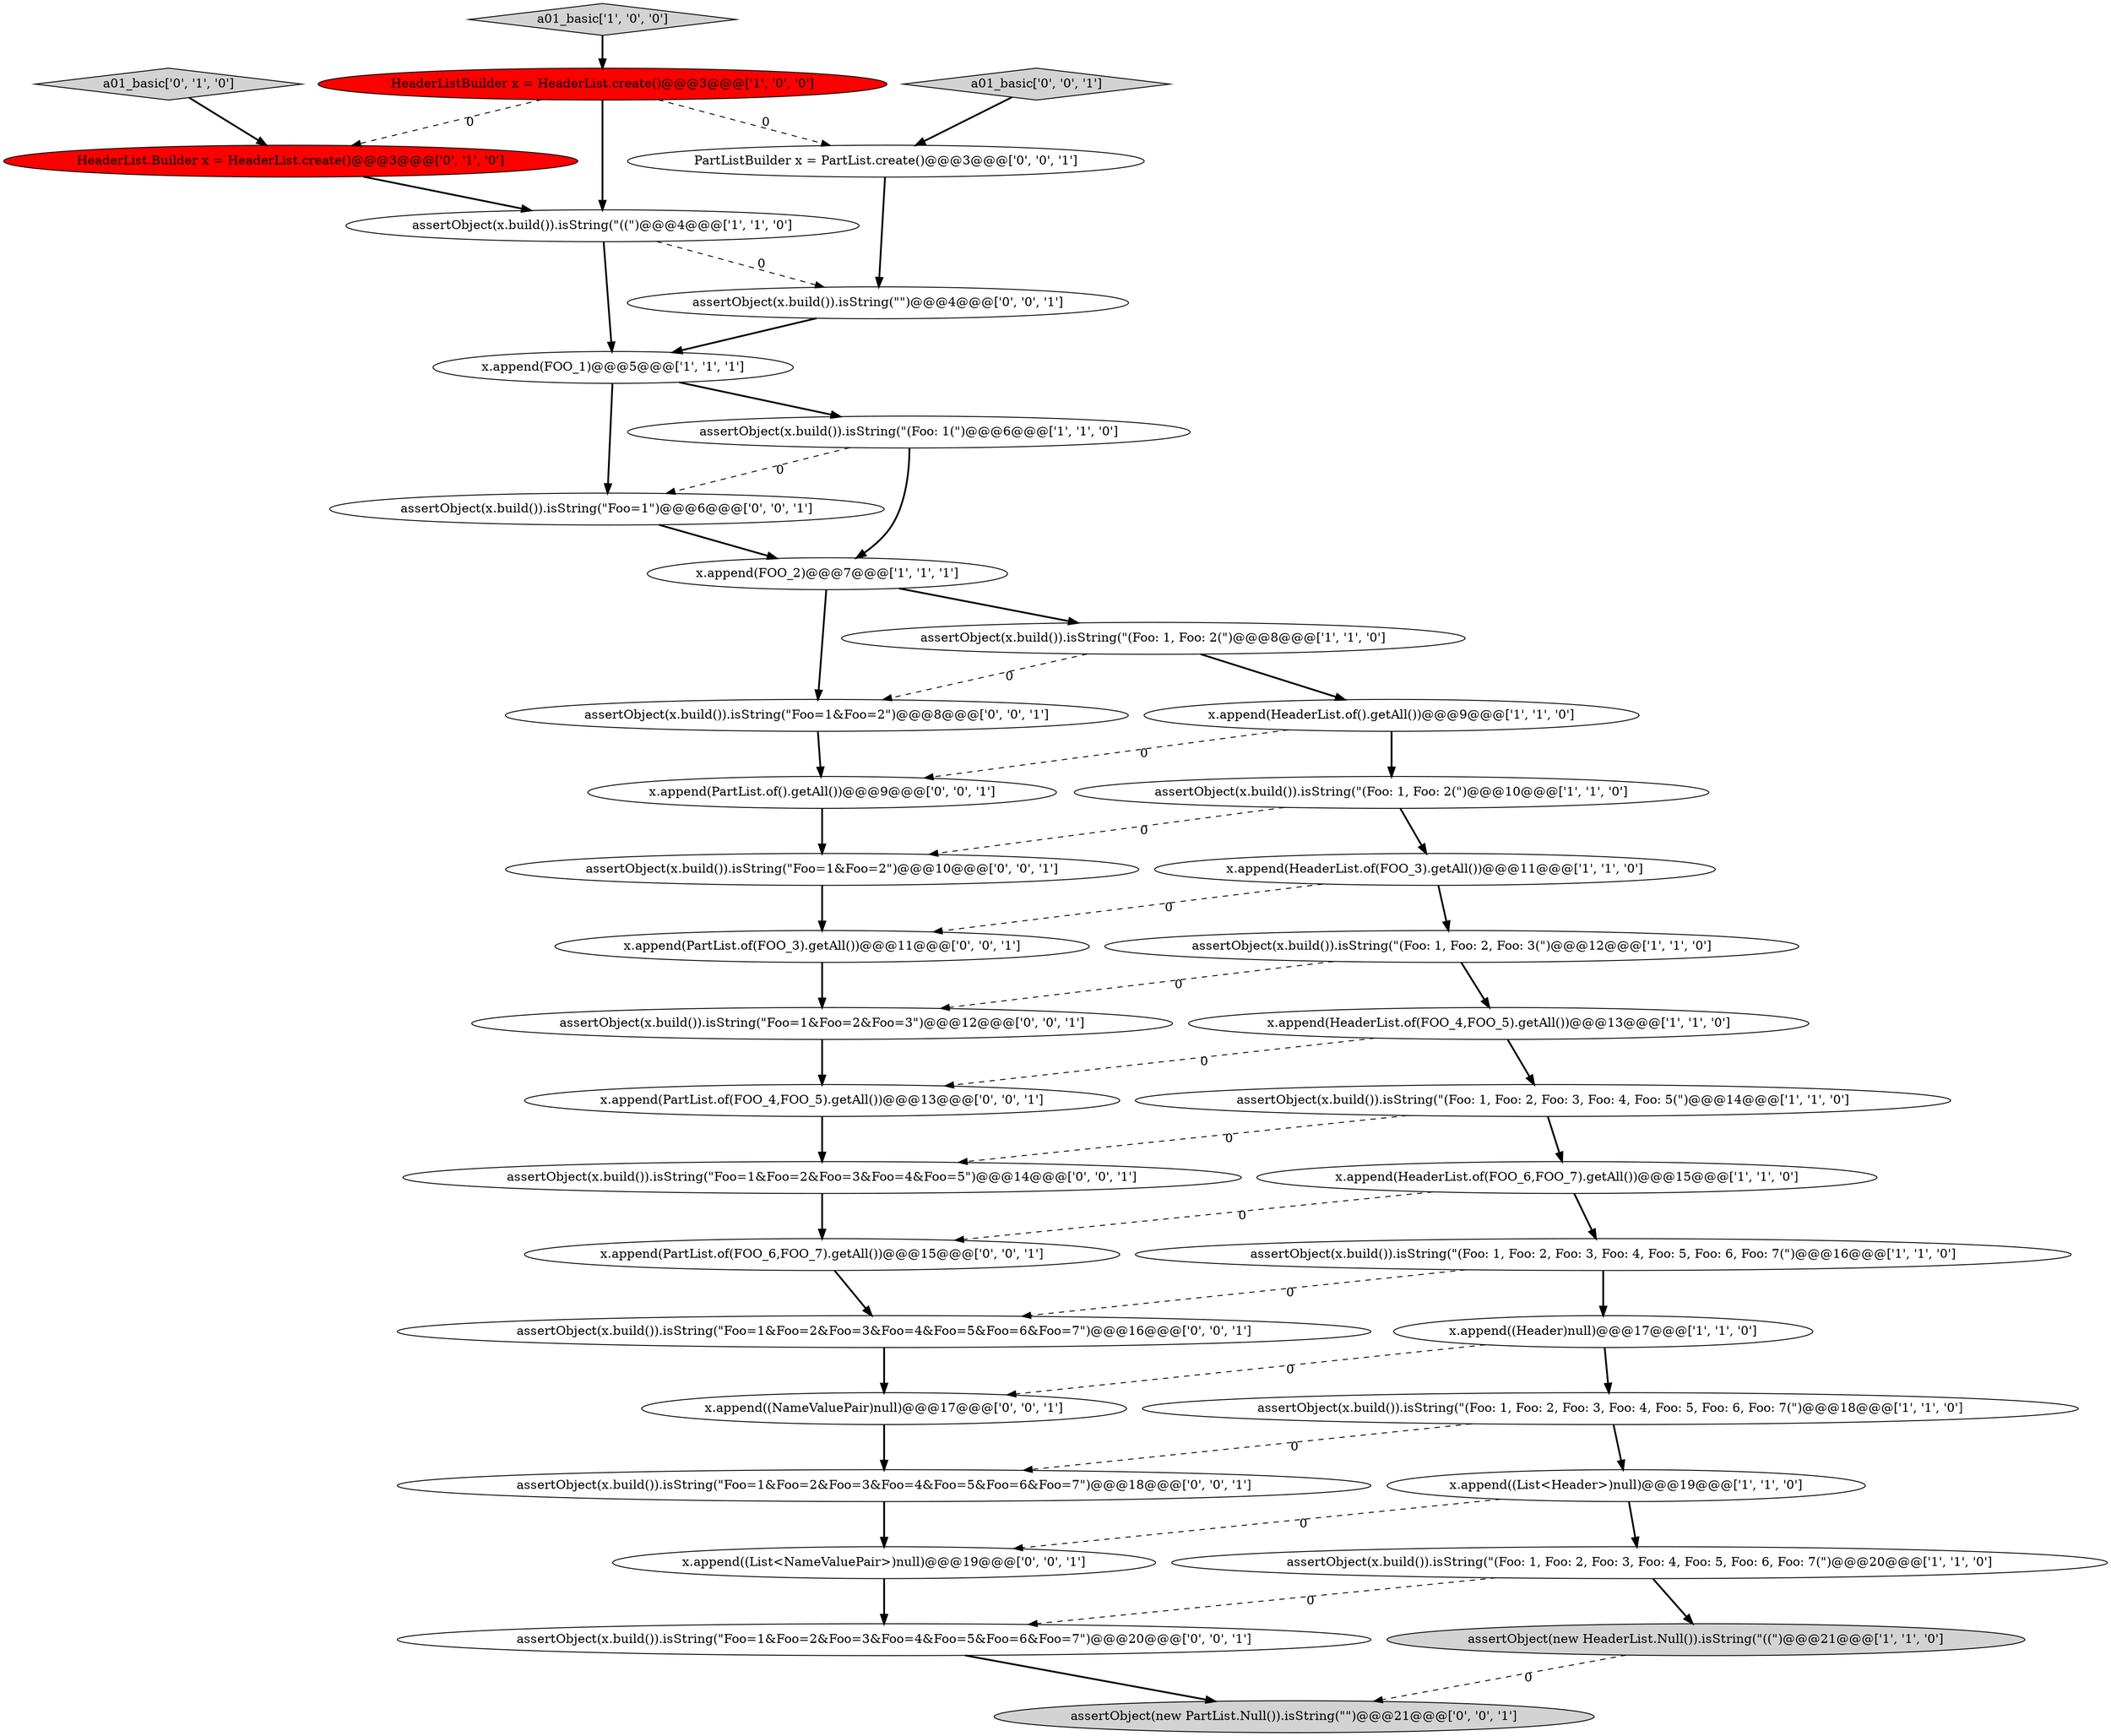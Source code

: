 digraph {
19 [style = filled, label = "x.append(FOO_2)@@@7@@@['1', '1', '1']", fillcolor = white, shape = ellipse image = "AAA0AAABBB1BBB"];
2 [style = filled, label = "x.append((List<Header>)null)@@@19@@@['1', '1', '0']", fillcolor = white, shape = ellipse image = "AAA0AAABBB1BBB"];
13 [style = filled, label = "x.append(HeaderList.of().getAll())@@@9@@@['1', '1', '0']", fillcolor = white, shape = ellipse image = "AAA0AAABBB1BBB"];
14 [style = filled, label = "HeaderListBuilder x = HeaderList.create()@@@3@@@['1', '0', '0']", fillcolor = red, shape = ellipse image = "AAA1AAABBB1BBB"];
24 [style = filled, label = "assertObject(new PartList.Null()).isString(\"\")@@@21@@@['0', '0', '1']", fillcolor = lightgray, shape = ellipse image = "AAA0AAABBB3BBB"];
31 [style = filled, label = "x.append(PartList.of(FOO_3).getAll())@@@11@@@['0', '0', '1']", fillcolor = white, shape = ellipse image = "AAA0AAABBB3BBB"];
12 [style = filled, label = "assertObject(x.build()).isString(\"(Foo: 1, Foo: 2, Foo: 3, Foo: 4, Foo: 5, Foo: 6, Foo: 7(\")@@@18@@@['1', '1', '0']", fillcolor = white, shape = ellipse image = "AAA0AAABBB1BBB"];
28 [style = filled, label = "x.append(PartList.of().getAll())@@@9@@@['0', '0', '1']", fillcolor = white, shape = ellipse image = "AAA0AAABBB3BBB"];
4 [style = filled, label = "assertObject(new HeaderList.Null()).isString(\"((\")@@@21@@@['1', '1', '0']", fillcolor = lightgray, shape = ellipse image = "AAA0AAABBB1BBB"];
0 [style = filled, label = "a01_basic['1', '0', '0']", fillcolor = lightgray, shape = diamond image = "AAA0AAABBB1BBB"];
18 [style = filled, label = "x.append(FOO_1)@@@5@@@['1', '1', '1']", fillcolor = white, shape = ellipse image = "AAA0AAABBB1BBB"];
39 [style = filled, label = "a01_basic['0', '0', '1']", fillcolor = lightgray, shape = diamond image = "AAA0AAABBB3BBB"];
30 [style = filled, label = "assertObject(x.build()).isString(\"Foo=1\")@@@6@@@['0', '0', '1']", fillcolor = white, shape = ellipse image = "AAA0AAABBB3BBB"];
27 [style = filled, label = "assertObject(x.build()).isString(\"Foo=1&Foo=2&Foo=3&Foo=4&Foo=5&Foo=6&Foo=7\")@@@20@@@['0', '0', '1']", fillcolor = white, shape = ellipse image = "AAA0AAABBB3BBB"];
3 [style = filled, label = "x.append((Header)null)@@@17@@@['1', '1', '0']", fillcolor = white, shape = ellipse image = "AAA0AAABBB1BBB"];
10 [style = filled, label = "assertObject(x.build()).isString(\"(Foo: 1(\")@@@6@@@['1', '1', '0']", fillcolor = white, shape = ellipse image = "AAA0AAABBB1BBB"];
22 [style = filled, label = "assertObject(x.build()).isString(\"Foo=1&Foo=2\")@@@8@@@['0', '0', '1']", fillcolor = white, shape = ellipse image = "AAA0AAABBB3BBB"];
37 [style = filled, label = "assertObject(x.build()).isString(\"Foo=1&Foo=2&Foo=3&Foo=4&Foo=5\")@@@14@@@['0', '0', '1']", fillcolor = white, shape = ellipse image = "AAA0AAABBB3BBB"];
17 [style = filled, label = "assertObject(x.build()).isString(\"(Foo: 1, Foo: 2(\")@@@8@@@['1', '1', '0']", fillcolor = white, shape = ellipse image = "AAA0AAABBB1BBB"];
36 [style = filled, label = "x.append(PartList.of(FOO_6,FOO_7).getAll())@@@15@@@['0', '0', '1']", fillcolor = white, shape = ellipse image = "AAA0AAABBB3BBB"];
35 [style = filled, label = "assertObject(x.build()).isString(\"Foo=1&Foo=2&Foo=3\")@@@12@@@['0', '0', '1']", fillcolor = white, shape = ellipse image = "AAA0AAABBB3BBB"];
15 [style = filled, label = "assertObject(x.build()).isString(\"((\")@@@4@@@['1', '1', '0']", fillcolor = white, shape = ellipse image = "AAA0AAABBB1BBB"];
7 [style = filled, label = "x.append(HeaderList.of(FOO_3).getAll())@@@11@@@['1', '1', '0']", fillcolor = white, shape = ellipse image = "AAA0AAABBB1BBB"];
8 [style = filled, label = "assertObject(x.build()).isString(\"(Foo: 1, Foo: 2, Foo: 3(\")@@@12@@@['1', '1', '0']", fillcolor = white, shape = ellipse image = "AAA0AAABBB1BBB"];
23 [style = filled, label = "assertObject(x.build()).isString(\"Foo=1&Foo=2&Foo=3&Foo=4&Foo=5&Foo=6&Foo=7\")@@@18@@@['0', '0', '1']", fillcolor = white, shape = ellipse image = "AAA0AAABBB3BBB"];
25 [style = filled, label = "x.append((List<NameValuePair>)null)@@@19@@@['0', '0', '1']", fillcolor = white, shape = ellipse image = "AAA0AAABBB3BBB"];
21 [style = filled, label = "a01_basic['0', '1', '0']", fillcolor = lightgray, shape = diamond image = "AAA0AAABBB2BBB"];
5 [style = filled, label = "assertObject(x.build()).isString(\"(Foo: 1, Foo: 2, Foo: 3, Foo: 4, Foo: 5(\")@@@14@@@['1', '1', '0']", fillcolor = white, shape = ellipse image = "AAA0AAABBB1BBB"];
32 [style = filled, label = "x.append((NameValuePair)null)@@@17@@@['0', '0', '1']", fillcolor = white, shape = ellipse image = "AAA0AAABBB3BBB"];
33 [style = filled, label = "x.append(PartList.of(FOO_4,FOO_5).getAll())@@@13@@@['0', '0', '1']", fillcolor = white, shape = ellipse image = "AAA0AAABBB3BBB"];
11 [style = filled, label = "x.append(HeaderList.of(FOO_6,FOO_7).getAll())@@@15@@@['1', '1', '0']", fillcolor = white, shape = ellipse image = "AAA0AAABBB1BBB"];
26 [style = filled, label = "assertObject(x.build()).isString(\"\")@@@4@@@['0', '0', '1']", fillcolor = white, shape = ellipse image = "AAA0AAABBB3BBB"];
34 [style = filled, label = "assertObject(x.build()).isString(\"Foo=1&Foo=2&Foo=3&Foo=4&Foo=5&Foo=6&Foo=7\")@@@16@@@['0', '0', '1']", fillcolor = white, shape = ellipse image = "AAA0AAABBB3BBB"];
9 [style = filled, label = "assertObject(x.build()).isString(\"(Foo: 1, Foo: 2(\")@@@10@@@['1', '1', '0']", fillcolor = white, shape = ellipse image = "AAA0AAABBB1BBB"];
6 [style = filled, label = "assertObject(x.build()).isString(\"(Foo: 1, Foo: 2, Foo: 3, Foo: 4, Foo: 5, Foo: 6, Foo: 7(\")@@@16@@@['1', '1', '0']", fillcolor = white, shape = ellipse image = "AAA0AAABBB1BBB"];
16 [style = filled, label = "assertObject(x.build()).isString(\"(Foo: 1, Foo: 2, Foo: 3, Foo: 4, Foo: 5, Foo: 6, Foo: 7(\")@@@20@@@['1', '1', '0']", fillcolor = white, shape = ellipse image = "AAA0AAABBB1BBB"];
38 [style = filled, label = "assertObject(x.build()).isString(\"Foo=1&Foo=2\")@@@10@@@['0', '0', '1']", fillcolor = white, shape = ellipse image = "AAA0AAABBB3BBB"];
20 [style = filled, label = "HeaderList.Builder x = HeaderList.create()@@@3@@@['0', '1', '0']", fillcolor = red, shape = ellipse image = "AAA1AAABBB2BBB"];
29 [style = filled, label = "PartListBuilder x = PartList.create()@@@3@@@['0', '0', '1']", fillcolor = white, shape = ellipse image = "AAA0AAABBB3BBB"];
1 [style = filled, label = "x.append(HeaderList.of(FOO_4,FOO_5).getAll())@@@13@@@['1', '1', '0']", fillcolor = white, shape = ellipse image = "AAA0AAABBB1BBB"];
1->5 [style = bold, label=""];
1->33 [style = dashed, label="0"];
6->3 [style = bold, label=""];
23->25 [style = bold, label=""];
32->23 [style = bold, label=""];
7->31 [style = dashed, label="0"];
12->23 [style = dashed, label="0"];
37->36 [style = bold, label=""];
16->27 [style = dashed, label="0"];
10->19 [style = bold, label=""];
11->6 [style = bold, label=""];
28->38 [style = bold, label=""];
8->35 [style = dashed, label="0"];
35->33 [style = bold, label=""];
17->22 [style = dashed, label="0"];
18->30 [style = bold, label=""];
14->20 [style = dashed, label="0"];
22->28 [style = bold, label=""];
19->17 [style = bold, label=""];
38->31 [style = bold, label=""];
3->12 [style = bold, label=""];
6->34 [style = dashed, label="0"];
9->7 [style = bold, label=""];
7->8 [style = bold, label=""];
11->36 [style = dashed, label="0"];
15->18 [style = bold, label=""];
29->26 [style = bold, label=""];
13->28 [style = dashed, label="0"];
8->1 [style = bold, label=""];
25->27 [style = bold, label=""];
30->19 [style = bold, label=""];
12->2 [style = bold, label=""];
0->14 [style = bold, label=""];
10->30 [style = dashed, label="0"];
21->20 [style = bold, label=""];
31->35 [style = bold, label=""];
18->10 [style = bold, label=""];
2->25 [style = dashed, label="0"];
15->26 [style = dashed, label="0"];
34->32 [style = bold, label=""];
14->15 [style = bold, label=""];
17->13 [style = bold, label=""];
5->11 [style = bold, label=""];
13->9 [style = bold, label=""];
27->24 [style = bold, label=""];
3->32 [style = dashed, label="0"];
4->24 [style = dashed, label="0"];
16->4 [style = bold, label=""];
33->37 [style = bold, label=""];
14->29 [style = dashed, label="0"];
20->15 [style = bold, label=""];
19->22 [style = bold, label=""];
36->34 [style = bold, label=""];
9->38 [style = dashed, label="0"];
5->37 [style = dashed, label="0"];
39->29 [style = bold, label=""];
26->18 [style = bold, label=""];
2->16 [style = bold, label=""];
}
